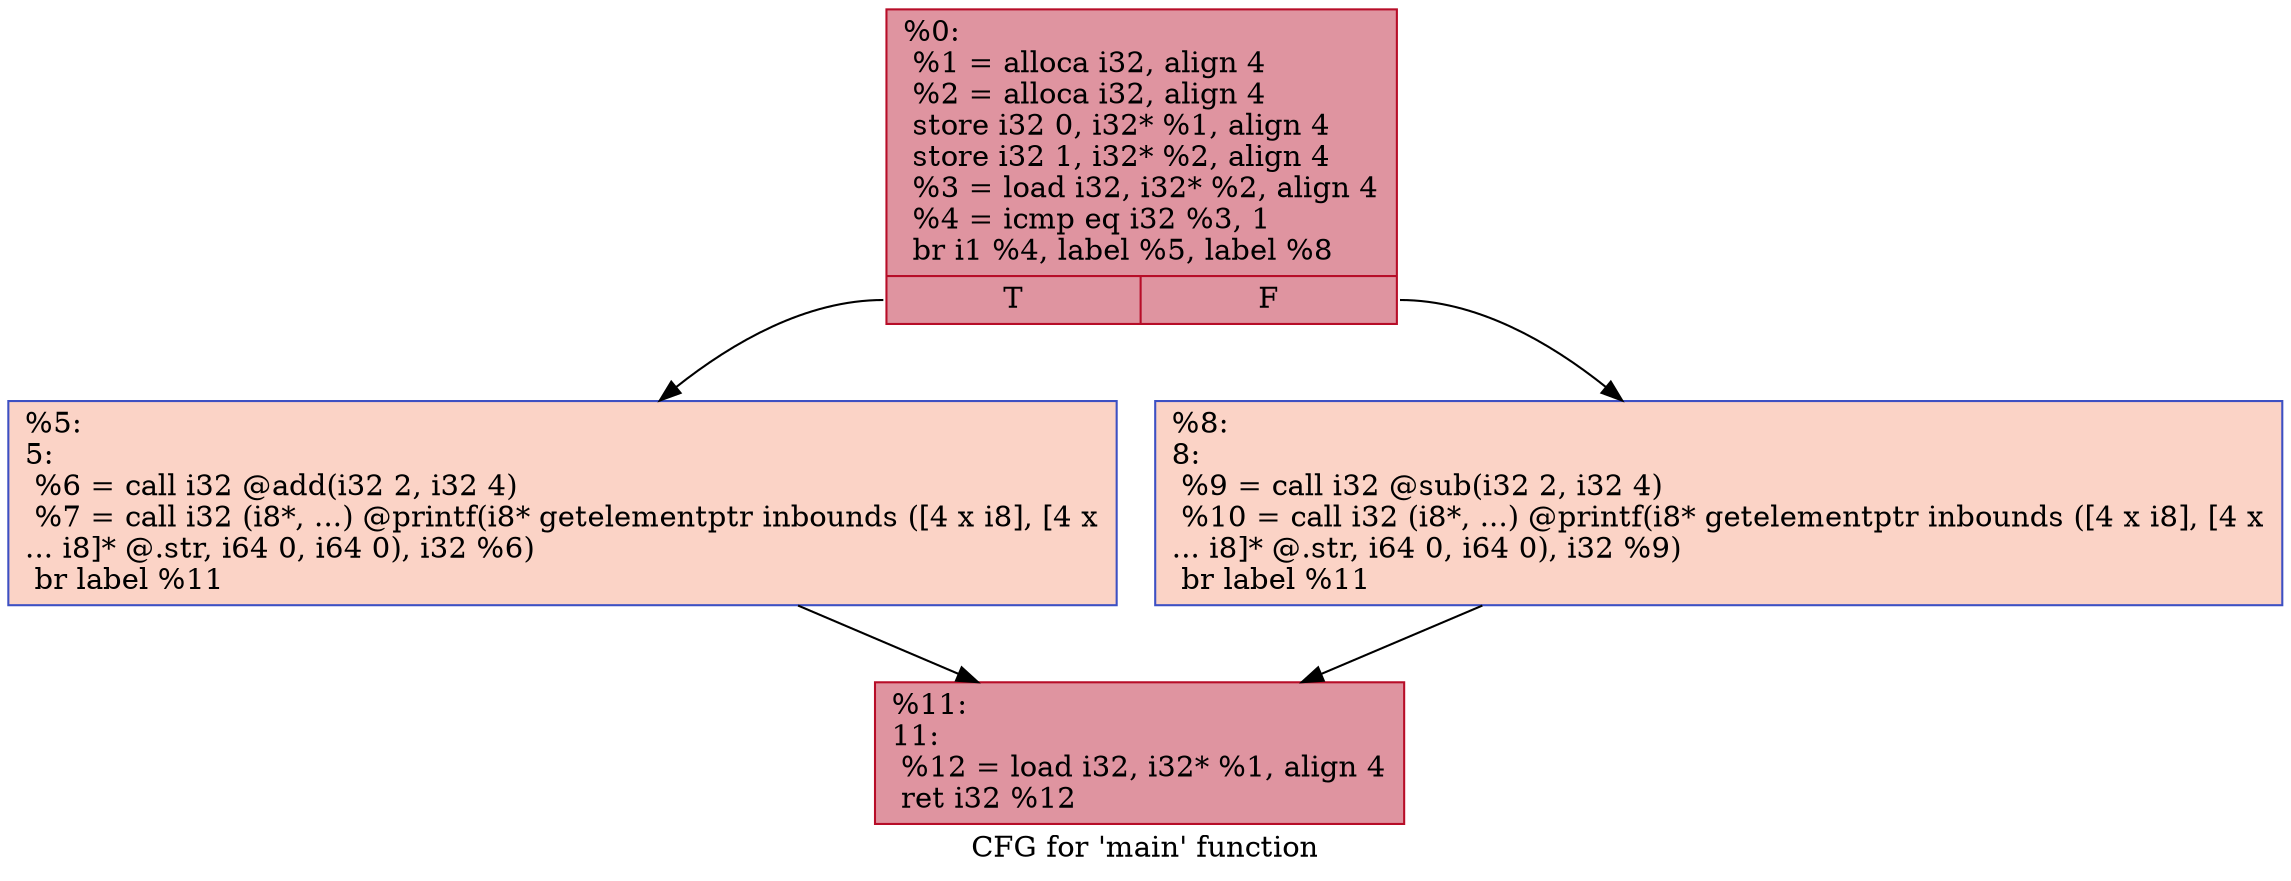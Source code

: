 digraph "CFG for 'main' function" {
	label="CFG for 'main' function";

	Node0x559f93838d00 [shape=record,color="#b70d28ff", style=filled, fillcolor="#b70d2870",label="{%0:\l  %1 = alloca i32, align 4\l  %2 = alloca i32, align 4\l  store i32 0, i32* %1, align 4\l  store i32 1, i32* %2, align 4\l  %3 = load i32, i32* %2, align 4\l  %4 = icmp eq i32 %3, 1\l  br i1 %4, label %5, label %8\l|{<s0>T|<s1>F}}"];
	Node0x559f93838d00:s0 -> Node0x559f93839120;
	Node0x559f93838d00:s1 -> Node0x559f93839170;
	Node0x559f93839120 [shape=record,color="#3d50c3ff", style=filled, fillcolor="#f59c7d70",label="{%5:\l5:                                                \l  %6 = call i32 @add(i32 2, i32 4)\l  %7 = call i32 (i8*, ...) @printf(i8* getelementptr inbounds ([4 x i8], [4 x\l... i8]* @.str, i64 0, i64 0), i32 %6)\l  br label %11\l}"];
	Node0x559f93839120 -> Node0x559f938398f0;
	Node0x559f93839170 [shape=record,color="#3d50c3ff", style=filled, fillcolor="#f59c7d70",label="{%8:\l8:                                                \l  %9 = call i32 @sub(i32 2, i32 4)\l  %10 = call i32 (i8*, ...) @printf(i8* getelementptr inbounds ([4 x i8], [4 x\l... i8]* @.str, i64 0, i64 0), i32 %9)\l  br label %11\l}"];
	Node0x559f93839170 -> Node0x559f938398f0;
	Node0x559f938398f0 [shape=record,color="#b70d28ff", style=filled, fillcolor="#b70d2870",label="{%11:\l11:                                               \l  %12 = load i32, i32* %1, align 4\l  ret i32 %12\l}"];
}
